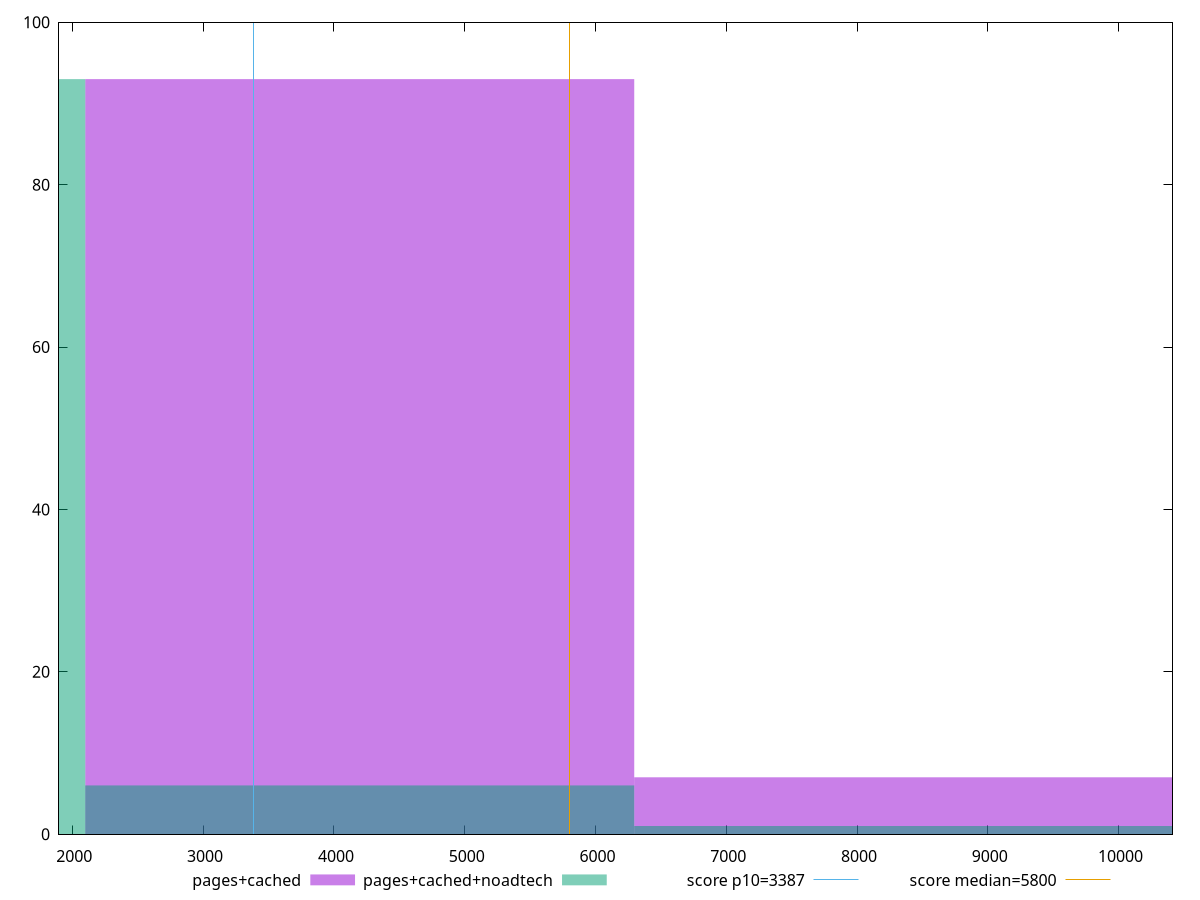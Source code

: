 reset

$pagesCached <<EOF
8395.362220208186 7
4197.681110104093 93
EOF

$pagesCachedNoadtech <<EOF
8395.362220208186 1
4197.681110104093 6
0 93
EOF

set key outside below
set boxwidth 4197.681110104093
set xrange [1898.2045000000003:10412.083229150821]
set yrange [0:100]
set trange [0:100]
set style fill transparent solid 0.5 noborder

set parametric
set terminal svg size 640, 500 enhanced background rgb 'white'
set output "report_00017_2021-02-10T15-08-03.406Z/speed-index/comparison/histogram/1_vs_2.svg"

plot $pagesCached title "pages+cached" with boxes, \
     $pagesCachedNoadtech title "pages+cached+noadtech" with boxes, \
     3387,t title "score p10=3387", \
     5800,t title "score median=5800"

reset
